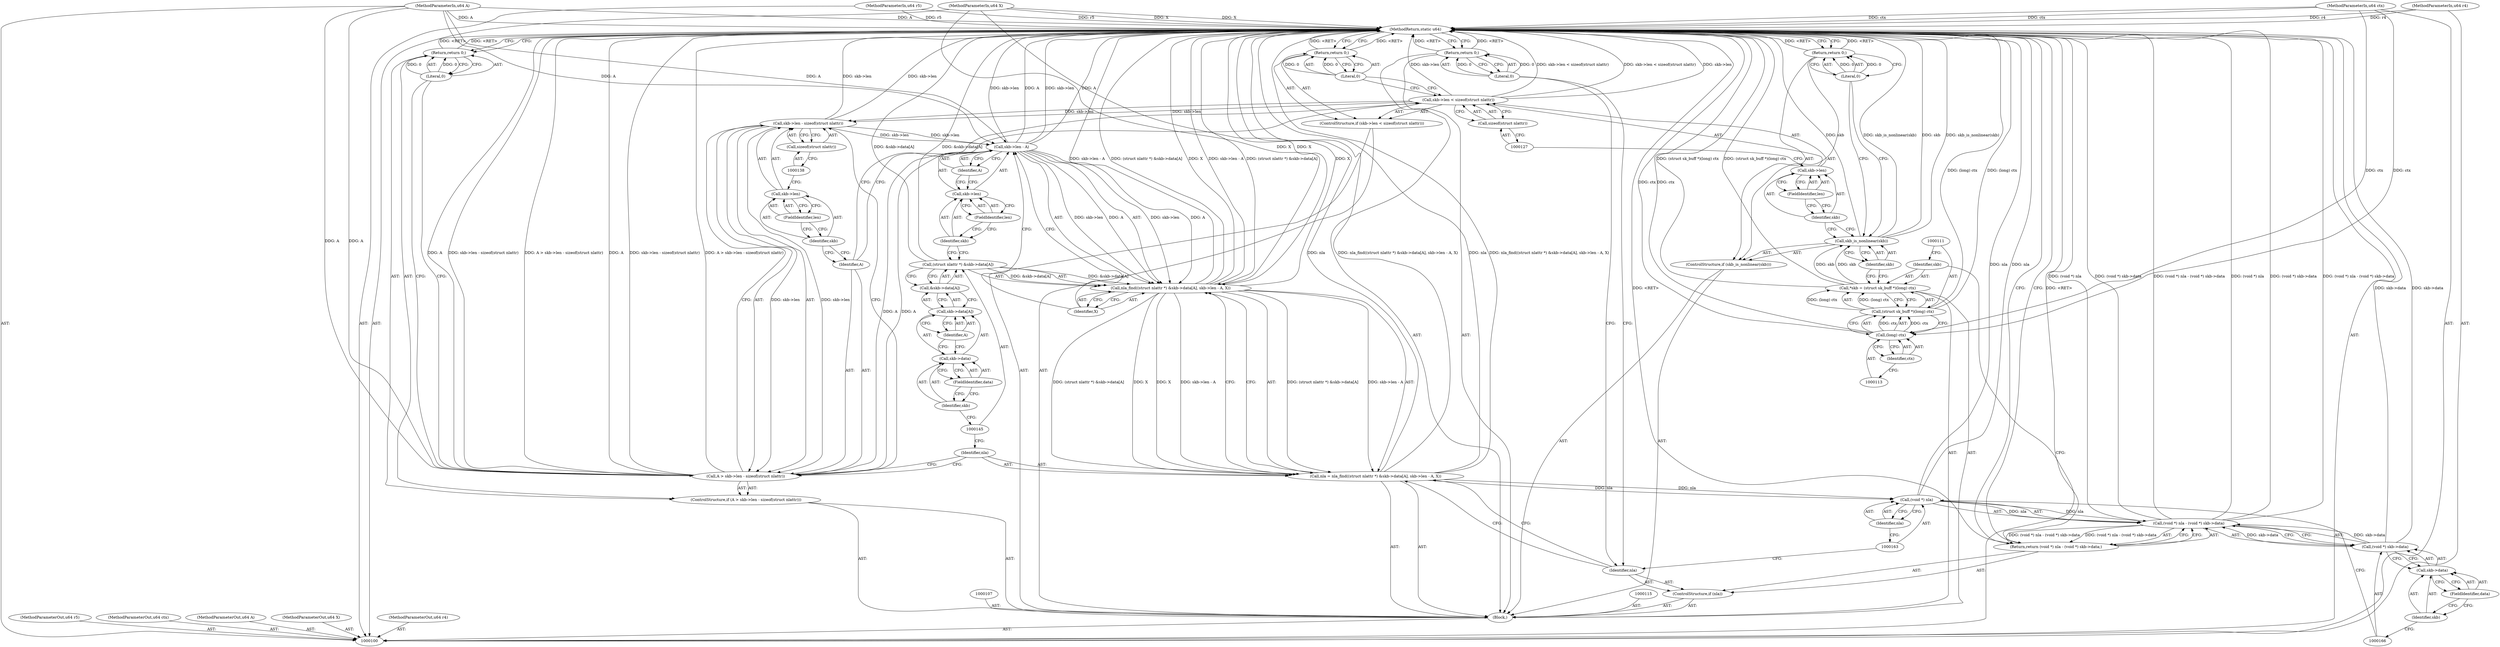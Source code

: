 digraph "0_linux_05ab8f2647e4221cbdb3856dd7d32bd5407316b3" {
"1000172" [label="(MethodReturn,static u64)"];
"1000101" [label="(MethodParameterIn,u64 ctx)"];
"1000233" [label="(MethodParameterOut,u64 ctx)"];
"1000102" [label="(MethodParameterIn,u64 A)"];
"1000234" [label="(MethodParameterOut,u64 A)"];
"1000103" [label="(MethodParameterIn,u64 X)"];
"1000235" [label="(MethodParameterOut,u64 X)"];
"1000104" [label="(MethodParameterIn,u64 r4)"];
"1000236" [label="(MethodParameterOut,u64 r4)"];
"1000105" [label="(MethodParameterIn,u64 r5)"];
"1000237" [label="(MethodParameterOut,u64 r5)"];
"1000128" [label="(Return,return 0;)"];
"1000129" [label="(Literal,0)"];
"1000133" [label="(Call,skb->len - sizeof(struct nlattr))"];
"1000134" [label="(Call,skb->len)"];
"1000135" [label="(Identifier,skb)"];
"1000136" [label="(FieldIdentifier,len)"];
"1000130" [label="(ControlStructure,if (A > skb->len - sizeof(struct nlattr)))"];
"1000137" [label="(Call,sizeof(struct nlattr))"];
"1000131" [label="(Call,A > skb->len - sizeof(struct nlattr))"];
"1000132" [label="(Identifier,A)"];
"1000140" [label="(Literal,0)"];
"1000139" [label="(Return,return 0;)"];
"1000141" [label="(Call,nla = nla_find((struct nlattr *) &skb->data[A], skb->len - A, X))"];
"1000142" [label="(Identifier,nla)"];
"1000144" [label="(Call,(struct nlattr *) &skb->data[A])"];
"1000146" [label="(Call,&skb->data[A])"];
"1000147" [label="(Call,skb->data[A])"];
"1000148" [label="(Call,skb->data)"];
"1000149" [label="(Identifier,skb)"];
"1000150" [label="(FieldIdentifier,data)"];
"1000151" [label="(Identifier,A)"];
"1000152" [label="(Call,skb->len - A)"];
"1000153" [label="(Call,skb->len)"];
"1000154" [label="(Identifier,skb)"];
"1000155" [label="(FieldIdentifier,len)"];
"1000156" [label="(Identifier,A)"];
"1000157" [label="(Identifier,X)"];
"1000143" [label="(Call,nla_find((struct nlattr *) &skb->data[A], skb->len - A, X))"];
"1000158" [label="(ControlStructure,if (nla))"];
"1000159" [label="(Identifier,nla)"];
"1000164" [label="(Identifier,nla)"];
"1000160" [label="(Return,return (void *) nla - (void *) skb->data;)"];
"1000165" [label="(Call,(void *) skb->data)"];
"1000167" [label="(Call,skb->data)"];
"1000168" [label="(Identifier,skb)"];
"1000169" [label="(FieldIdentifier,data)"];
"1000161" [label="(Call,(void *) nla - (void *) skb->data)"];
"1000162" [label="(Call,(void *) nla)"];
"1000170" [label="(Return,return 0;)"];
"1000171" [label="(Literal,0)"];
"1000106" [label="(Block,)"];
"1000108" [label="(Call,*skb = (struct sk_buff *)(long) ctx)"];
"1000109" [label="(Identifier,skb)"];
"1000110" [label="(Call,(struct sk_buff *)(long) ctx)"];
"1000112" [label="(Call,(long) ctx)"];
"1000114" [label="(Identifier,ctx)"];
"1000116" [label="(ControlStructure,if (skb_is_nonlinear(skb)))"];
"1000118" [label="(Identifier,skb)"];
"1000117" [label="(Call,skb_is_nonlinear(skb))"];
"1000120" [label="(Literal,0)"];
"1000119" [label="(Return,return 0;)"];
"1000121" [label="(ControlStructure,if (skb->len < sizeof(struct nlattr)))"];
"1000125" [label="(FieldIdentifier,len)"];
"1000126" [label="(Call,sizeof(struct nlattr))"];
"1000122" [label="(Call,skb->len < sizeof(struct nlattr))"];
"1000123" [label="(Call,skb->len)"];
"1000124" [label="(Identifier,skb)"];
"1000172" -> "1000100"  [label="AST: "];
"1000172" -> "1000119"  [label="CFG: "];
"1000172" -> "1000128"  [label="CFG: "];
"1000172" -> "1000139"  [label="CFG: "];
"1000172" -> "1000160"  [label="CFG: "];
"1000172" -> "1000170"  [label="CFG: "];
"1000119" -> "1000172"  [label="DDG: <RET>"];
"1000139" -> "1000172"  [label="DDG: <RET>"];
"1000117" -> "1000172"  [label="DDG: skb_is_nonlinear(skb)"];
"1000117" -> "1000172"  [label="DDG: skb"];
"1000141" -> "1000172"  [label="DDG: nla"];
"1000141" -> "1000172"  [label="DDG: nla_find((struct nlattr *) &skb->data[A], skb->len - A, X)"];
"1000143" -> "1000172"  [label="DDG: X"];
"1000143" -> "1000172"  [label="DDG: skb->len - A"];
"1000143" -> "1000172"  [label="DDG: (struct nlattr *) &skb->data[A]"];
"1000104" -> "1000172"  [label="DDG: r4"];
"1000105" -> "1000172"  [label="DDG: r5"];
"1000112" -> "1000172"  [label="DDG: ctx"];
"1000152" -> "1000172"  [label="DDG: skb->len"];
"1000152" -> "1000172"  [label="DDG: A"];
"1000161" -> "1000172"  [label="DDG: (void *) nla - (void *) skb->data"];
"1000161" -> "1000172"  [label="DDG: (void *) nla"];
"1000161" -> "1000172"  [label="DDG: (void *) skb->data"];
"1000162" -> "1000172"  [label="DDG: nla"];
"1000122" -> "1000172"  [label="DDG: skb->len"];
"1000122" -> "1000172"  [label="DDG: skb->len < sizeof(struct nlattr)"];
"1000131" -> "1000172"  [label="DDG: A"];
"1000131" -> "1000172"  [label="DDG: skb->len - sizeof(struct nlattr)"];
"1000131" -> "1000172"  [label="DDG: A > skb->len - sizeof(struct nlattr)"];
"1000103" -> "1000172"  [label="DDG: X"];
"1000165" -> "1000172"  [label="DDG: skb->data"];
"1000133" -> "1000172"  [label="DDG: skb->len"];
"1000102" -> "1000172"  [label="DDG: A"];
"1000110" -> "1000172"  [label="DDG: (long) ctx"];
"1000101" -> "1000172"  [label="DDG: ctx"];
"1000108" -> "1000172"  [label="DDG: (struct sk_buff *)(long) ctx"];
"1000144" -> "1000172"  [label="DDG: &skb->data[A]"];
"1000170" -> "1000172"  [label="DDG: <RET>"];
"1000160" -> "1000172"  [label="DDG: <RET>"];
"1000128" -> "1000172"  [label="DDG: <RET>"];
"1000101" -> "1000100"  [label="AST: "];
"1000101" -> "1000172"  [label="DDG: ctx"];
"1000101" -> "1000112"  [label="DDG: ctx"];
"1000233" -> "1000100"  [label="AST: "];
"1000102" -> "1000100"  [label="AST: "];
"1000102" -> "1000172"  [label="DDG: A"];
"1000102" -> "1000131"  [label="DDG: A"];
"1000102" -> "1000152"  [label="DDG: A"];
"1000234" -> "1000100"  [label="AST: "];
"1000103" -> "1000100"  [label="AST: "];
"1000103" -> "1000172"  [label="DDG: X"];
"1000103" -> "1000143"  [label="DDG: X"];
"1000235" -> "1000100"  [label="AST: "];
"1000104" -> "1000100"  [label="AST: "];
"1000104" -> "1000172"  [label="DDG: r4"];
"1000236" -> "1000100"  [label="AST: "];
"1000105" -> "1000100"  [label="AST: "];
"1000105" -> "1000172"  [label="DDG: r5"];
"1000237" -> "1000100"  [label="AST: "];
"1000128" -> "1000121"  [label="AST: "];
"1000128" -> "1000129"  [label="CFG: "];
"1000129" -> "1000128"  [label="AST: "];
"1000172" -> "1000128"  [label="CFG: "];
"1000128" -> "1000172"  [label="DDG: <RET>"];
"1000129" -> "1000128"  [label="DDG: 0"];
"1000129" -> "1000128"  [label="AST: "];
"1000129" -> "1000122"  [label="CFG: "];
"1000128" -> "1000129"  [label="CFG: "];
"1000129" -> "1000128"  [label="DDG: 0"];
"1000133" -> "1000131"  [label="AST: "];
"1000133" -> "1000137"  [label="CFG: "];
"1000134" -> "1000133"  [label="AST: "];
"1000137" -> "1000133"  [label="AST: "];
"1000131" -> "1000133"  [label="CFG: "];
"1000133" -> "1000172"  [label="DDG: skb->len"];
"1000133" -> "1000131"  [label="DDG: skb->len"];
"1000122" -> "1000133"  [label="DDG: skb->len"];
"1000133" -> "1000152"  [label="DDG: skb->len"];
"1000134" -> "1000133"  [label="AST: "];
"1000134" -> "1000136"  [label="CFG: "];
"1000135" -> "1000134"  [label="AST: "];
"1000136" -> "1000134"  [label="AST: "];
"1000138" -> "1000134"  [label="CFG: "];
"1000135" -> "1000134"  [label="AST: "];
"1000135" -> "1000132"  [label="CFG: "];
"1000136" -> "1000135"  [label="CFG: "];
"1000136" -> "1000134"  [label="AST: "];
"1000136" -> "1000135"  [label="CFG: "];
"1000134" -> "1000136"  [label="CFG: "];
"1000130" -> "1000106"  [label="AST: "];
"1000131" -> "1000130"  [label="AST: "];
"1000139" -> "1000130"  [label="AST: "];
"1000137" -> "1000133"  [label="AST: "];
"1000137" -> "1000138"  [label="CFG: "];
"1000138" -> "1000137"  [label="AST: "];
"1000133" -> "1000137"  [label="CFG: "];
"1000131" -> "1000130"  [label="AST: "];
"1000131" -> "1000133"  [label="CFG: "];
"1000132" -> "1000131"  [label="AST: "];
"1000133" -> "1000131"  [label="AST: "];
"1000140" -> "1000131"  [label="CFG: "];
"1000142" -> "1000131"  [label="CFG: "];
"1000131" -> "1000172"  [label="DDG: A"];
"1000131" -> "1000172"  [label="DDG: skb->len - sizeof(struct nlattr)"];
"1000131" -> "1000172"  [label="DDG: A > skb->len - sizeof(struct nlattr)"];
"1000102" -> "1000131"  [label="DDG: A"];
"1000133" -> "1000131"  [label="DDG: skb->len"];
"1000131" -> "1000152"  [label="DDG: A"];
"1000132" -> "1000131"  [label="AST: "];
"1000132" -> "1000122"  [label="CFG: "];
"1000135" -> "1000132"  [label="CFG: "];
"1000140" -> "1000139"  [label="AST: "];
"1000140" -> "1000131"  [label="CFG: "];
"1000139" -> "1000140"  [label="CFG: "];
"1000140" -> "1000139"  [label="DDG: 0"];
"1000139" -> "1000130"  [label="AST: "];
"1000139" -> "1000140"  [label="CFG: "];
"1000140" -> "1000139"  [label="AST: "];
"1000172" -> "1000139"  [label="CFG: "];
"1000139" -> "1000172"  [label="DDG: <RET>"];
"1000140" -> "1000139"  [label="DDG: 0"];
"1000141" -> "1000106"  [label="AST: "];
"1000141" -> "1000143"  [label="CFG: "];
"1000142" -> "1000141"  [label="AST: "];
"1000143" -> "1000141"  [label="AST: "];
"1000159" -> "1000141"  [label="CFG: "];
"1000141" -> "1000172"  [label="DDG: nla"];
"1000141" -> "1000172"  [label="DDG: nla_find((struct nlattr *) &skb->data[A], skb->len - A, X)"];
"1000143" -> "1000141"  [label="DDG: (struct nlattr *) &skb->data[A]"];
"1000143" -> "1000141"  [label="DDG: skb->len - A"];
"1000143" -> "1000141"  [label="DDG: X"];
"1000141" -> "1000162"  [label="DDG: nla"];
"1000142" -> "1000141"  [label="AST: "];
"1000142" -> "1000131"  [label="CFG: "];
"1000145" -> "1000142"  [label="CFG: "];
"1000144" -> "1000143"  [label="AST: "];
"1000144" -> "1000146"  [label="CFG: "];
"1000145" -> "1000144"  [label="AST: "];
"1000146" -> "1000144"  [label="AST: "];
"1000154" -> "1000144"  [label="CFG: "];
"1000144" -> "1000172"  [label="DDG: &skb->data[A]"];
"1000144" -> "1000143"  [label="DDG: &skb->data[A]"];
"1000146" -> "1000144"  [label="AST: "];
"1000146" -> "1000147"  [label="CFG: "];
"1000147" -> "1000146"  [label="AST: "];
"1000144" -> "1000146"  [label="CFG: "];
"1000147" -> "1000146"  [label="AST: "];
"1000147" -> "1000151"  [label="CFG: "];
"1000148" -> "1000147"  [label="AST: "];
"1000151" -> "1000147"  [label="AST: "];
"1000146" -> "1000147"  [label="CFG: "];
"1000148" -> "1000147"  [label="AST: "];
"1000148" -> "1000150"  [label="CFG: "];
"1000149" -> "1000148"  [label="AST: "];
"1000150" -> "1000148"  [label="AST: "];
"1000151" -> "1000148"  [label="CFG: "];
"1000149" -> "1000148"  [label="AST: "];
"1000149" -> "1000145"  [label="CFG: "];
"1000150" -> "1000149"  [label="CFG: "];
"1000150" -> "1000148"  [label="AST: "];
"1000150" -> "1000149"  [label="CFG: "];
"1000148" -> "1000150"  [label="CFG: "];
"1000151" -> "1000147"  [label="AST: "];
"1000151" -> "1000148"  [label="CFG: "];
"1000147" -> "1000151"  [label="CFG: "];
"1000152" -> "1000143"  [label="AST: "];
"1000152" -> "1000156"  [label="CFG: "];
"1000153" -> "1000152"  [label="AST: "];
"1000156" -> "1000152"  [label="AST: "];
"1000157" -> "1000152"  [label="CFG: "];
"1000152" -> "1000172"  [label="DDG: skb->len"];
"1000152" -> "1000172"  [label="DDG: A"];
"1000152" -> "1000143"  [label="DDG: skb->len"];
"1000152" -> "1000143"  [label="DDG: A"];
"1000133" -> "1000152"  [label="DDG: skb->len"];
"1000131" -> "1000152"  [label="DDG: A"];
"1000102" -> "1000152"  [label="DDG: A"];
"1000153" -> "1000152"  [label="AST: "];
"1000153" -> "1000155"  [label="CFG: "];
"1000154" -> "1000153"  [label="AST: "];
"1000155" -> "1000153"  [label="AST: "];
"1000156" -> "1000153"  [label="CFG: "];
"1000154" -> "1000153"  [label="AST: "];
"1000154" -> "1000144"  [label="CFG: "];
"1000155" -> "1000154"  [label="CFG: "];
"1000155" -> "1000153"  [label="AST: "];
"1000155" -> "1000154"  [label="CFG: "];
"1000153" -> "1000155"  [label="CFG: "];
"1000156" -> "1000152"  [label="AST: "];
"1000156" -> "1000153"  [label="CFG: "];
"1000152" -> "1000156"  [label="CFG: "];
"1000157" -> "1000143"  [label="AST: "];
"1000157" -> "1000152"  [label="CFG: "];
"1000143" -> "1000157"  [label="CFG: "];
"1000143" -> "1000141"  [label="AST: "];
"1000143" -> "1000157"  [label="CFG: "];
"1000144" -> "1000143"  [label="AST: "];
"1000152" -> "1000143"  [label="AST: "];
"1000157" -> "1000143"  [label="AST: "];
"1000141" -> "1000143"  [label="CFG: "];
"1000143" -> "1000172"  [label="DDG: X"];
"1000143" -> "1000172"  [label="DDG: skb->len - A"];
"1000143" -> "1000172"  [label="DDG: (struct nlattr *) &skb->data[A]"];
"1000143" -> "1000141"  [label="DDG: (struct nlattr *) &skb->data[A]"];
"1000143" -> "1000141"  [label="DDG: skb->len - A"];
"1000143" -> "1000141"  [label="DDG: X"];
"1000144" -> "1000143"  [label="DDG: &skb->data[A]"];
"1000152" -> "1000143"  [label="DDG: skb->len"];
"1000152" -> "1000143"  [label="DDG: A"];
"1000103" -> "1000143"  [label="DDG: X"];
"1000158" -> "1000106"  [label="AST: "];
"1000159" -> "1000158"  [label="AST: "];
"1000160" -> "1000158"  [label="AST: "];
"1000159" -> "1000158"  [label="AST: "];
"1000159" -> "1000141"  [label="CFG: "];
"1000163" -> "1000159"  [label="CFG: "];
"1000171" -> "1000159"  [label="CFG: "];
"1000164" -> "1000162"  [label="AST: "];
"1000164" -> "1000163"  [label="CFG: "];
"1000162" -> "1000164"  [label="CFG: "];
"1000160" -> "1000158"  [label="AST: "];
"1000160" -> "1000161"  [label="CFG: "];
"1000161" -> "1000160"  [label="AST: "];
"1000172" -> "1000160"  [label="CFG: "];
"1000160" -> "1000172"  [label="DDG: <RET>"];
"1000161" -> "1000160"  [label="DDG: (void *) nla - (void *) skb->data"];
"1000165" -> "1000161"  [label="AST: "];
"1000165" -> "1000167"  [label="CFG: "];
"1000166" -> "1000165"  [label="AST: "];
"1000167" -> "1000165"  [label="AST: "];
"1000161" -> "1000165"  [label="CFG: "];
"1000165" -> "1000172"  [label="DDG: skb->data"];
"1000165" -> "1000161"  [label="DDG: skb->data"];
"1000167" -> "1000165"  [label="AST: "];
"1000167" -> "1000169"  [label="CFG: "];
"1000168" -> "1000167"  [label="AST: "];
"1000169" -> "1000167"  [label="AST: "];
"1000165" -> "1000167"  [label="CFG: "];
"1000168" -> "1000167"  [label="AST: "];
"1000168" -> "1000166"  [label="CFG: "];
"1000169" -> "1000168"  [label="CFG: "];
"1000169" -> "1000167"  [label="AST: "];
"1000169" -> "1000168"  [label="CFG: "];
"1000167" -> "1000169"  [label="CFG: "];
"1000161" -> "1000160"  [label="AST: "];
"1000161" -> "1000165"  [label="CFG: "];
"1000162" -> "1000161"  [label="AST: "];
"1000165" -> "1000161"  [label="AST: "];
"1000160" -> "1000161"  [label="CFG: "];
"1000161" -> "1000172"  [label="DDG: (void *) nla - (void *) skb->data"];
"1000161" -> "1000172"  [label="DDG: (void *) nla"];
"1000161" -> "1000172"  [label="DDG: (void *) skb->data"];
"1000161" -> "1000160"  [label="DDG: (void *) nla - (void *) skb->data"];
"1000162" -> "1000161"  [label="DDG: nla"];
"1000165" -> "1000161"  [label="DDG: skb->data"];
"1000162" -> "1000161"  [label="AST: "];
"1000162" -> "1000164"  [label="CFG: "];
"1000163" -> "1000162"  [label="AST: "];
"1000164" -> "1000162"  [label="AST: "];
"1000166" -> "1000162"  [label="CFG: "];
"1000162" -> "1000172"  [label="DDG: nla"];
"1000162" -> "1000161"  [label="DDG: nla"];
"1000141" -> "1000162"  [label="DDG: nla"];
"1000170" -> "1000106"  [label="AST: "];
"1000170" -> "1000171"  [label="CFG: "];
"1000171" -> "1000170"  [label="AST: "];
"1000172" -> "1000170"  [label="CFG: "];
"1000170" -> "1000172"  [label="DDG: <RET>"];
"1000171" -> "1000170"  [label="DDG: 0"];
"1000171" -> "1000170"  [label="AST: "];
"1000171" -> "1000159"  [label="CFG: "];
"1000170" -> "1000171"  [label="CFG: "];
"1000171" -> "1000170"  [label="DDG: 0"];
"1000106" -> "1000100"  [label="AST: "];
"1000107" -> "1000106"  [label="AST: "];
"1000108" -> "1000106"  [label="AST: "];
"1000115" -> "1000106"  [label="AST: "];
"1000116" -> "1000106"  [label="AST: "];
"1000121" -> "1000106"  [label="AST: "];
"1000130" -> "1000106"  [label="AST: "];
"1000141" -> "1000106"  [label="AST: "];
"1000158" -> "1000106"  [label="AST: "];
"1000170" -> "1000106"  [label="AST: "];
"1000108" -> "1000106"  [label="AST: "];
"1000108" -> "1000110"  [label="CFG: "];
"1000109" -> "1000108"  [label="AST: "];
"1000110" -> "1000108"  [label="AST: "];
"1000118" -> "1000108"  [label="CFG: "];
"1000108" -> "1000172"  [label="DDG: (struct sk_buff *)(long) ctx"];
"1000110" -> "1000108"  [label="DDG: (long) ctx"];
"1000108" -> "1000117"  [label="DDG: skb"];
"1000109" -> "1000108"  [label="AST: "];
"1000109" -> "1000100"  [label="CFG: "];
"1000111" -> "1000109"  [label="CFG: "];
"1000110" -> "1000108"  [label="AST: "];
"1000110" -> "1000112"  [label="CFG: "];
"1000111" -> "1000110"  [label="AST: "];
"1000112" -> "1000110"  [label="AST: "];
"1000108" -> "1000110"  [label="CFG: "];
"1000110" -> "1000172"  [label="DDG: (long) ctx"];
"1000110" -> "1000108"  [label="DDG: (long) ctx"];
"1000112" -> "1000110"  [label="DDG: ctx"];
"1000112" -> "1000110"  [label="AST: "];
"1000112" -> "1000114"  [label="CFG: "];
"1000113" -> "1000112"  [label="AST: "];
"1000114" -> "1000112"  [label="AST: "];
"1000110" -> "1000112"  [label="CFG: "];
"1000112" -> "1000172"  [label="DDG: ctx"];
"1000112" -> "1000110"  [label="DDG: ctx"];
"1000101" -> "1000112"  [label="DDG: ctx"];
"1000114" -> "1000112"  [label="AST: "];
"1000114" -> "1000113"  [label="CFG: "];
"1000112" -> "1000114"  [label="CFG: "];
"1000116" -> "1000106"  [label="AST: "];
"1000117" -> "1000116"  [label="AST: "];
"1000119" -> "1000116"  [label="AST: "];
"1000118" -> "1000117"  [label="AST: "];
"1000118" -> "1000108"  [label="CFG: "];
"1000117" -> "1000118"  [label="CFG: "];
"1000117" -> "1000116"  [label="AST: "];
"1000117" -> "1000118"  [label="CFG: "];
"1000118" -> "1000117"  [label="AST: "];
"1000120" -> "1000117"  [label="CFG: "];
"1000124" -> "1000117"  [label="CFG: "];
"1000117" -> "1000172"  [label="DDG: skb_is_nonlinear(skb)"];
"1000117" -> "1000172"  [label="DDG: skb"];
"1000108" -> "1000117"  [label="DDG: skb"];
"1000120" -> "1000119"  [label="AST: "];
"1000120" -> "1000117"  [label="CFG: "];
"1000119" -> "1000120"  [label="CFG: "];
"1000120" -> "1000119"  [label="DDG: 0"];
"1000119" -> "1000116"  [label="AST: "];
"1000119" -> "1000120"  [label="CFG: "];
"1000120" -> "1000119"  [label="AST: "];
"1000172" -> "1000119"  [label="CFG: "];
"1000119" -> "1000172"  [label="DDG: <RET>"];
"1000120" -> "1000119"  [label="DDG: 0"];
"1000121" -> "1000106"  [label="AST: "];
"1000122" -> "1000121"  [label="AST: "];
"1000128" -> "1000121"  [label="AST: "];
"1000125" -> "1000123"  [label="AST: "];
"1000125" -> "1000124"  [label="CFG: "];
"1000123" -> "1000125"  [label="CFG: "];
"1000126" -> "1000122"  [label="AST: "];
"1000126" -> "1000127"  [label="CFG: "];
"1000127" -> "1000126"  [label="AST: "];
"1000122" -> "1000126"  [label="CFG: "];
"1000122" -> "1000121"  [label="AST: "];
"1000122" -> "1000126"  [label="CFG: "];
"1000123" -> "1000122"  [label="AST: "];
"1000126" -> "1000122"  [label="AST: "];
"1000129" -> "1000122"  [label="CFG: "];
"1000132" -> "1000122"  [label="CFG: "];
"1000122" -> "1000172"  [label="DDG: skb->len"];
"1000122" -> "1000172"  [label="DDG: skb->len < sizeof(struct nlattr)"];
"1000122" -> "1000133"  [label="DDG: skb->len"];
"1000123" -> "1000122"  [label="AST: "];
"1000123" -> "1000125"  [label="CFG: "];
"1000124" -> "1000123"  [label="AST: "];
"1000125" -> "1000123"  [label="AST: "];
"1000127" -> "1000123"  [label="CFG: "];
"1000124" -> "1000123"  [label="AST: "];
"1000124" -> "1000117"  [label="CFG: "];
"1000125" -> "1000124"  [label="CFG: "];
}
